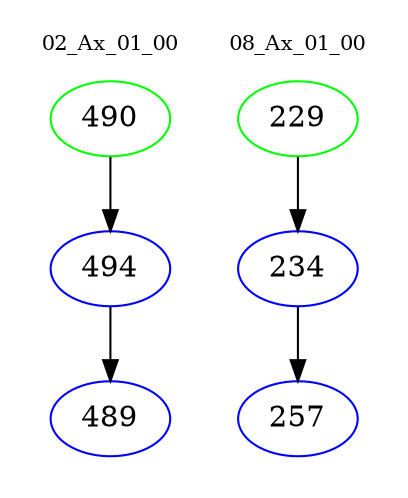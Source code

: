 digraph{
subgraph cluster_0 {
color = white
label = "02_Ax_01_00";
fontsize=10;
T0_490 [label="490", color="green"]
T0_490 -> T0_494 [color="black"]
T0_494 [label="494", color="blue"]
T0_494 -> T0_489 [color="black"]
T0_489 [label="489", color="blue"]
}
subgraph cluster_1 {
color = white
label = "08_Ax_01_00";
fontsize=10;
T1_229 [label="229", color="green"]
T1_229 -> T1_234 [color="black"]
T1_234 [label="234", color="blue"]
T1_234 -> T1_257 [color="black"]
T1_257 [label="257", color="blue"]
}
}
